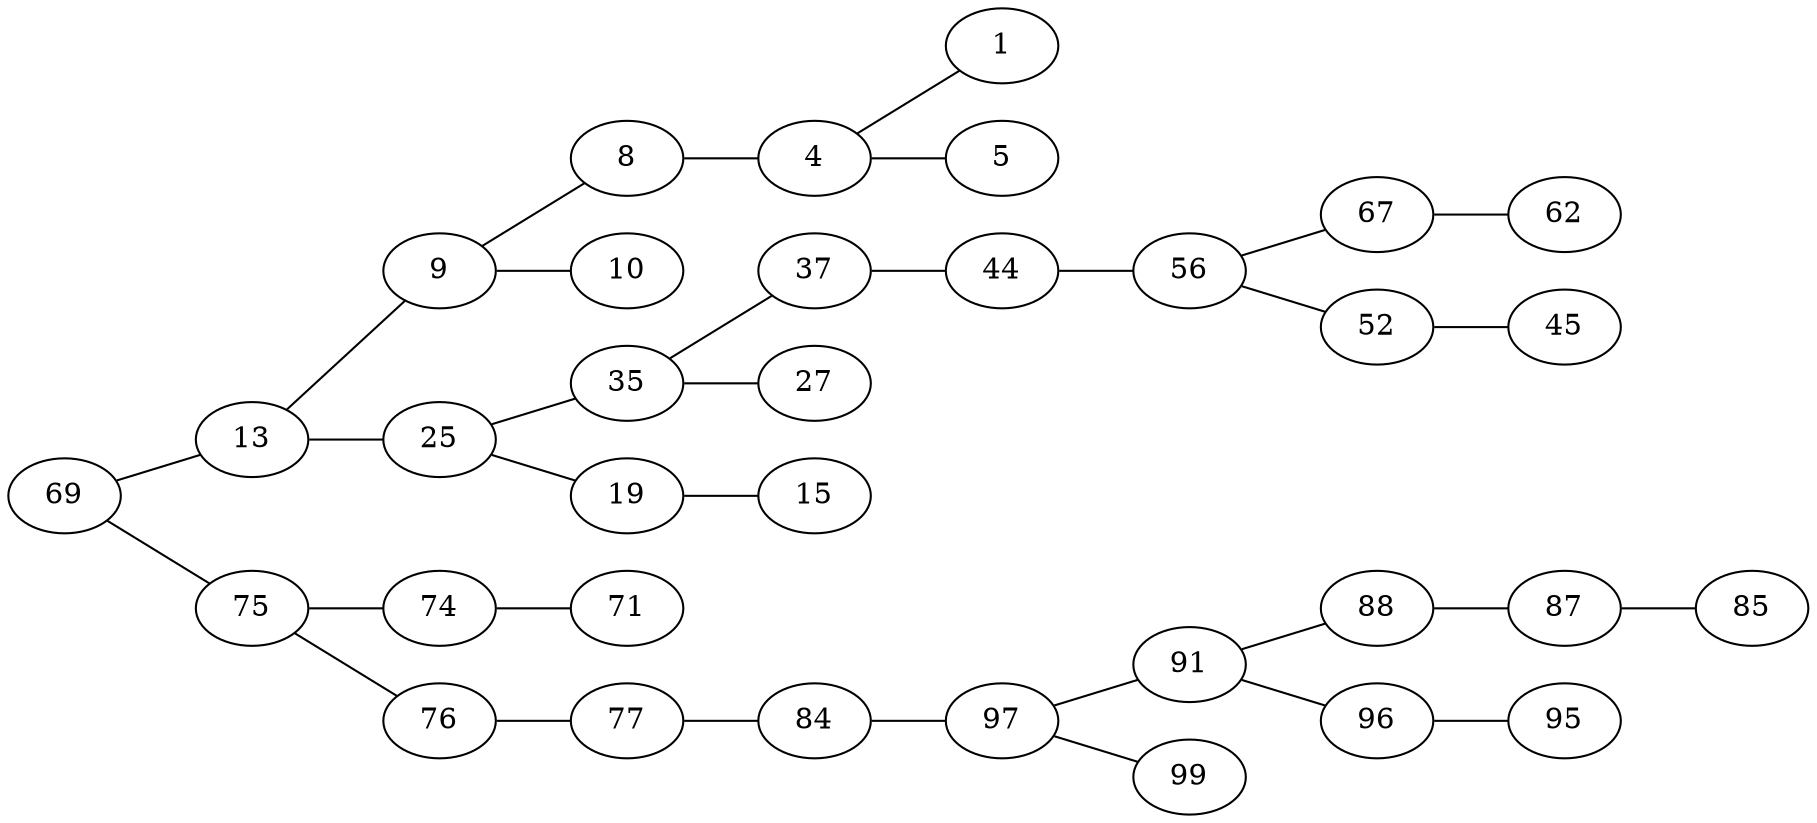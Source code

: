 graph tree{
rankdir=LR;
	69--13;
	69--75;
	13--9;
	13--25;
	75--74;
	9--8;
	8--4;
	75--76;
	76--77;
	9--10;
	25--35;
	35--37;
	77--84;
	84--97;
	37--44;
	97--91;
	91--88;
	44--56;
	56--67;
	91--96;
	4--1;
	88--87;
	56--52;
	87--85;
	25--19;
	4--5;
	52--45;
	96--95;
	74--71;
	97--99;
	19--15;
	35--27;
	67--62;
}
